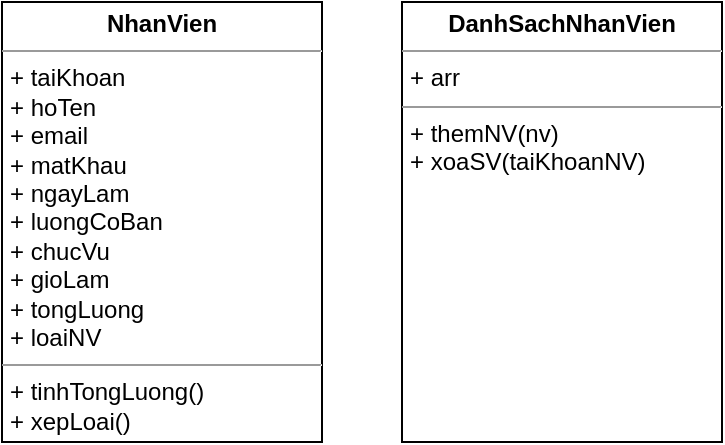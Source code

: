 <mxfile version="21.3.0" type="onedrive">
  <diagram id="C5RBs43oDa-KdzZeNtuy" name="Page-1">
    <mxGraphModel grid="1" page="1" gridSize="10" guides="1" tooltips="1" connect="1" arrows="1" fold="1" pageScale="1" pageWidth="827" pageHeight="1169" math="0" shadow="0">
      <root>
        <mxCell id="WIyWlLk6GJQsqaUBKTNV-0" />
        <mxCell id="WIyWlLk6GJQsqaUBKTNV-1" parent="WIyWlLk6GJQsqaUBKTNV-0" />
        <mxCell id="OWkEZp1uWoKLX-GEXJH7-0" value="&lt;p style=&quot;margin:0px;margin-top:4px;text-align:center;&quot;&gt;&lt;b&gt;NhanVien&lt;/b&gt;&lt;/p&gt;&lt;hr size=&quot;1&quot;&gt;&lt;p style=&quot;margin:0px;margin-left:4px;&quot;&gt;+ taiKhoan&lt;/p&gt;&lt;p style=&quot;margin:0px;margin-left:4px;&quot;&gt;+ hoTen&lt;/p&gt;&lt;p style=&quot;margin:0px;margin-left:4px;&quot;&gt;+ email&lt;/p&gt;&lt;p style=&quot;margin:0px;margin-left:4px;&quot;&gt;+ matKhau&lt;/p&gt;&lt;p style=&quot;margin:0px;margin-left:4px;&quot;&gt;+ ngayLam&lt;/p&gt;&lt;p style=&quot;margin:0px;margin-left:4px;&quot;&gt;+ luongCoBan&lt;/p&gt;&lt;p style=&quot;margin:0px;margin-left:4px;&quot;&gt;+ chucVu&lt;/p&gt;&lt;p style=&quot;margin:0px;margin-left:4px;&quot;&gt;+ gioLam&lt;/p&gt;&lt;p style=&quot;margin:0px;margin-left:4px;&quot;&gt;+ tongLuong&lt;/p&gt;&lt;p style=&quot;margin:0px;margin-left:4px;&quot;&gt;+ loaiNV&lt;/p&gt;&lt;hr size=&quot;1&quot;&gt;&lt;p style=&quot;margin:0px;margin-left:4px;&quot;&gt;+ tinhTongLuong()&lt;/p&gt;&lt;p style=&quot;margin:0px;margin-left:4px;&quot;&gt;+ xepLoai()&lt;/p&gt;" style="verticalAlign=top;align=left;overflow=fill;fontSize=12;fontFamily=Helvetica;html=1;whiteSpace=wrap;" vertex="1" parent="WIyWlLk6GJQsqaUBKTNV-1">
          <mxGeometry x="300" y="200" width="160" height="220" as="geometry" />
        </mxCell>
        <mxCell id="OWkEZp1uWoKLX-GEXJH7-1" value="&lt;p style=&quot;margin:0px;margin-top:4px;text-align:center;&quot;&gt;&lt;b&gt;DanhSachNhanVien&lt;/b&gt;&lt;/p&gt;&lt;hr size=&quot;1&quot;&gt;&lt;p style=&quot;margin:0px;margin-left:4px;&quot;&gt;+ arr&lt;/p&gt;&lt;hr size=&quot;1&quot;&gt;&lt;p style=&quot;margin:0px;margin-left:4px;&quot;&gt;+ themNV(nv)&lt;/p&gt;&lt;p style=&quot;margin:0px;margin-left:4px;&quot;&gt;+ xoaSV(taiKhoanNV)&lt;/p&gt;" style="verticalAlign=top;align=left;overflow=fill;fontSize=12;fontFamily=Helvetica;html=1;whiteSpace=wrap;" vertex="1" parent="WIyWlLk6GJQsqaUBKTNV-1">
          <mxGeometry x="500" y="200" width="160" height="220" as="geometry" />
        </mxCell>
      </root>
    </mxGraphModel>
  </diagram>
</mxfile>
